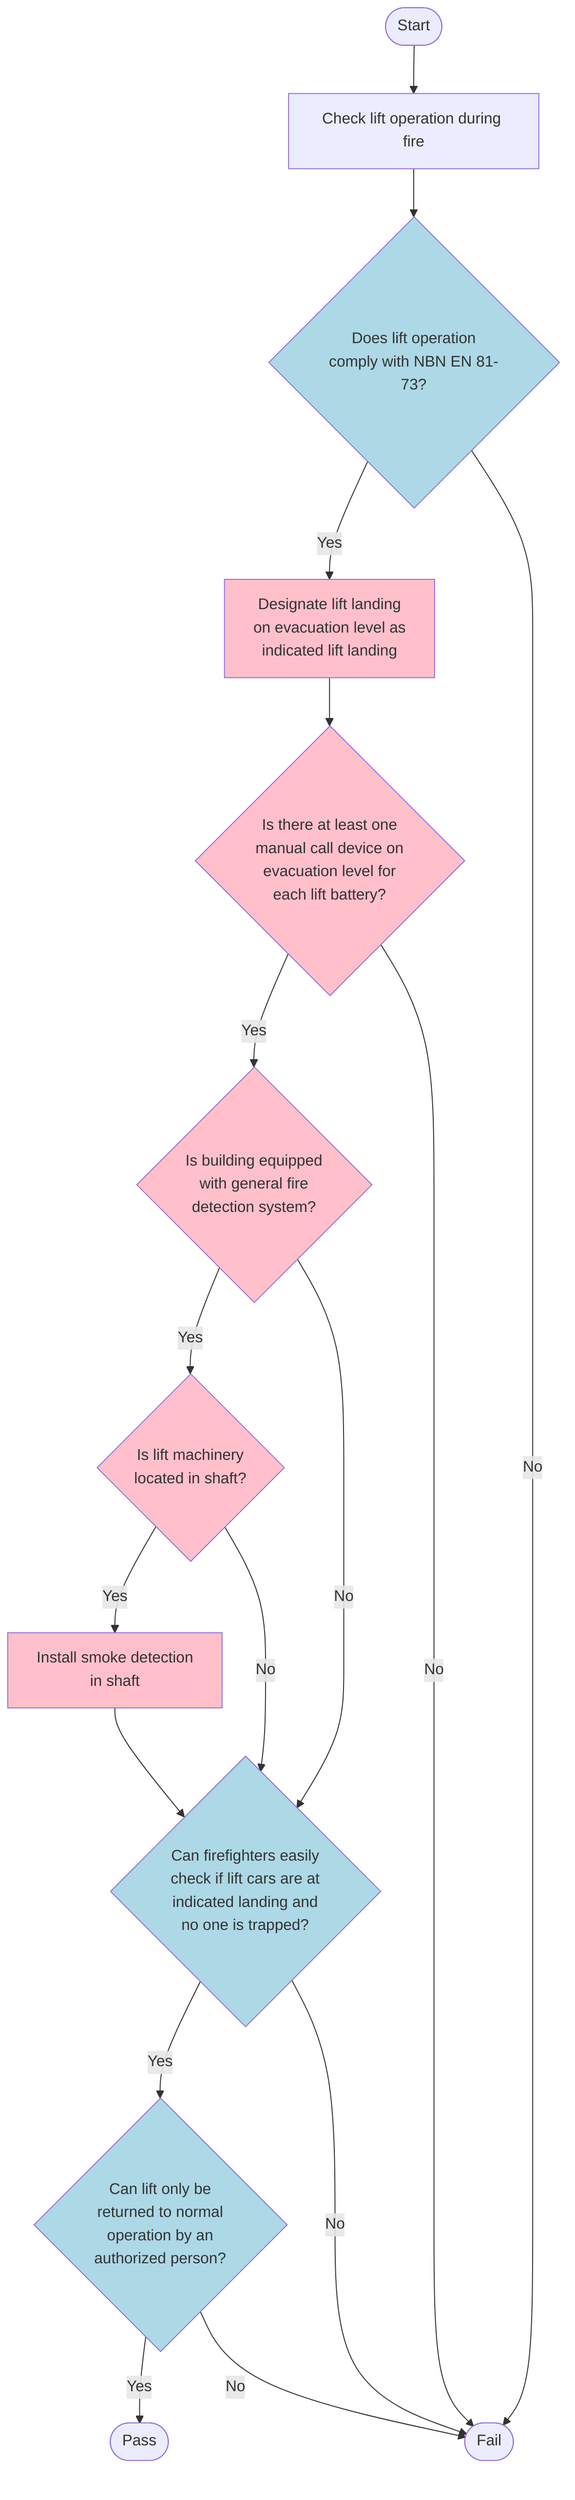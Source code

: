 graph TD
    start([Start]) --> check_lift_operation[Check lift operation during fire]
    check_lift_operation --> norm{Does lift operation<br>comply with NBN EN 81-73?}
    norm -->|Yes| evac_floor[Designate lift landing<br>on evacuation level as<br>indicated lift landing]
    norm -->|No| fail([Fail])
    evac_floor --> manual_call{Is there at least one<br>manual call device on<br>evacuation level for<br>each lift battery?}
    manual_call -->|Yes| fire_detection{Is building equipped<br>with general fire<br>detection system?}
    manual_call -->|No| fail
    fire_detection -->|Yes| shaft_detection{Is lift machinery<br>located in shaft?}
    fire_detection -->|No| check_ease{Can firefighters easily<br>check if lift cars are at<br>indicated landing and<br>no one is trapped?}
    shaft_detection -->|Yes| smoke_detection[Install smoke detection<br>in shaft]
    shaft_detection -->|No| check_ease
    smoke_detection --> check_ease
    check_ease -->|Yes| normal_operation{Can lift only be<br>returned to normal<br>operation by an<br>authorized person?}
    check_ease -->|No| fail
    normal_operation -->|Yes| pass([Pass])
    normal_operation -->|No| fail

    classDef object fill:#FFC0CB
    classDef property fill:#ADD8E6
    class evac_floor,manual_call,fire_detection,shaft_detection,smoke_detection object
    class norm,check_ease,normal_operation property